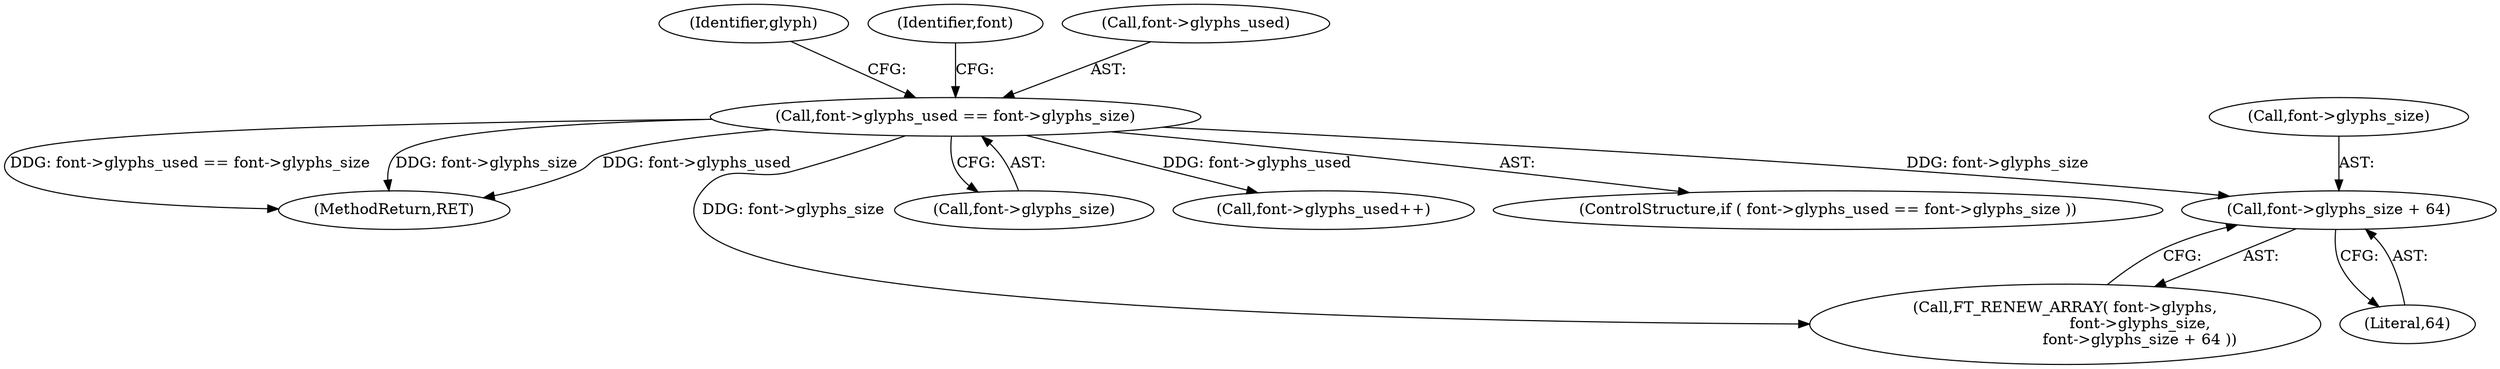 digraph "0_savannah_7f2e4f4f553f6836be7683f66226afac3fa979b8@pointer" {
"1000649" [label="(Call,font->glyphs_size + 64)"];
"1000633" [label="(Call,font->glyphs_used == font->glyphs_size)"];
"1001562" [label="(MethodReturn,RET)"];
"1000633" [label="(Call,font->glyphs_used == font->glyphs_size)"];
"1000642" [label="(Call,FT_RENEW_ARRAY( font->glyphs,\n                               font->glyphs_size,\n                               font->glyphs_size + 64 ))"];
"1000637" [label="(Call,font->glyphs_size)"];
"1000661" [label="(Identifier,glyph)"];
"1000649" [label="(Call,font->glyphs_size + 64)"];
"1000653" [label="(Literal,64)"];
"1000666" [label="(Call,font->glyphs_used++)"];
"1000644" [label="(Identifier,font)"];
"1000632" [label="(ControlStructure,if ( font->glyphs_used == font->glyphs_size ))"];
"1000634" [label="(Call,font->glyphs_used)"];
"1000650" [label="(Call,font->glyphs_size)"];
"1000649" -> "1000642"  [label="AST: "];
"1000649" -> "1000653"  [label="CFG: "];
"1000650" -> "1000649"  [label="AST: "];
"1000653" -> "1000649"  [label="AST: "];
"1000642" -> "1000649"  [label="CFG: "];
"1000633" -> "1000649"  [label="DDG: font->glyphs_size"];
"1000633" -> "1000632"  [label="AST: "];
"1000633" -> "1000637"  [label="CFG: "];
"1000634" -> "1000633"  [label="AST: "];
"1000637" -> "1000633"  [label="AST: "];
"1000644" -> "1000633"  [label="CFG: "];
"1000661" -> "1000633"  [label="CFG: "];
"1000633" -> "1001562"  [label="DDG: font->glyphs_used == font->glyphs_size"];
"1000633" -> "1001562"  [label="DDG: font->glyphs_size"];
"1000633" -> "1001562"  [label="DDG: font->glyphs_used"];
"1000633" -> "1000642"  [label="DDG: font->glyphs_size"];
"1000633" -> "1000666"  [label="DDG: font->glyphs_used"];
}
